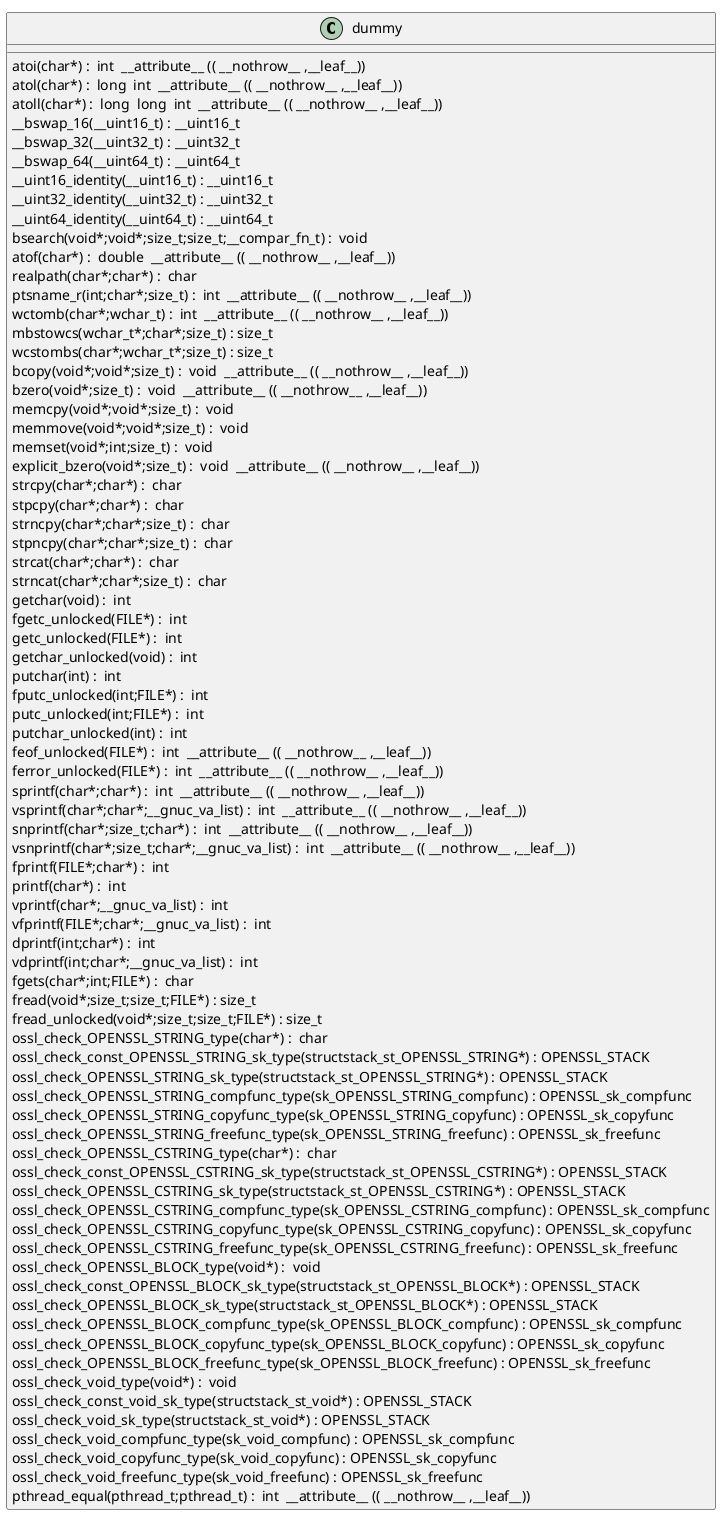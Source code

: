 @startuml
!pragma layout smetana
class dummy {
atoi(char*) :  int  __attribute__ (( __nothrow__ ,__leaf__)) [[[./../../.././qc/crypto/aes/aes_ige.c.html#200]]]
atol(char*) :  long  int  __attribute__ (( __nothrow__ ,__leaf__)) [[[./../../.././qc/crypto/aes/aes_ige.c.html#205]]]
atoll(char*) :  long  long  int  __attribute__ (( __nothrow__ ,__leaf__)) [[[./../../.././qc/crypto/aes/aes_ige.c.html#212]]]
__bswap_16(__uint16_t) : __uint16_t [[[./../../.././qc/crypto/aes/aes_ige.c.html#512]]]
__bswap_32(__uint32_t) : __uint32_t [[[./../../.././qc/crypto/aes/aes_ige.c.html#527]]]
__bswap_64(__uint64_t) : __uint64_t [[[./../../.././qc/crypto/aes/aes_ige.c.html#537]]]
__uint16_identity(__uint16_t) : __uint16_t [[[./../../.././qc/crypto/aes/aes_ige.c.html#549]]]
__uint32_identity(__uint32_t) : __uint32_t [[[./../../.././qc/crypto/aes/aes_ige.c.html#555]]]
__uint64_identity(__uint64_t) : __uint64_t [[[./../../.././qc/crypto/aes/aes_ige.c.html#561]]]
bsearch(void*;void*;size_t;size_t;__compar_fn_t) :  void  [[[./../../.././qc/crypto/aes/aes_ige.c.html#1229]]]
atof(char*) :  double  __attribute__ (( __nothrow__ ,__leaf__)) [[[./../../.././qc/crypto/aes/aes_ige.c.html#1]]]
realpath(char*;char*) :  char  [[[./../../.././qc/crypto/aes/aes_ige.c.html#1]]]
ptsname_r(int;char*;size_t) :  int  __attribute__ (( __nothrow__ ,__leaf__)) [[[./../../.././qc/crypto/aes/aes_ige.c.html#1]]]
wctomb(char*;wchar_t) :  int  __attribute__ (( __nothrow__ ,__leaf__)) [[[./../../.././qc/crypto/aes/aes_ige.c.html#1]]]
mbstowcs(wchar_t*;char*;size_t) : size_t [[[./../../.././qc/crypto/aes/aes_ige.c.html#1]]]
wcstombs(char*;wchar_t*;size_t) : size_t [[[./../../.././qc/crypto/aes/aes_ige.c.html#1]]]
bcopy(void*;void*;size_t) :  void  __attribute__ (( __nothrow__ ,__leaf__)) [[[./../../.././qc/crypto/aes/aes_ige.c.html#1]]]
bzero(void*;size_t) :  void  __attribute__ (( __nothrow__ ,__leaf__)) [[[./../../.././qc/crypto/aes/aes_ige.c.html#1]]]
memcpy(void*;void*;size_t) :  void  [[[./../../.././qc/crypto/aes/aes_ige.c.html#1]]]
memmove(void*;void*;size_t) :  void  [[[./../../.././qc/crypto/aes/aes_ige.c.html#1]]]
memset(void*;int;size_t) :  void  [[[./../../.././qc/crypto/aes/aes_ige.c.html#1]]]
explicit_bzero(void*;size_t) :  void  __attribute__ (( __nothrow__ ,__leaf__)) [[[./../../.././qc/crypto/aes/aes_ige.c.html#1]]]
strcpy(char*;char*) :  char  [[[./../../.././qc/crypto/aes/aes_ige.c.html#1]]]
stpcpy(char*;char*) :  char  [[[./../../.././qc/crypto/aes/aes_ige.c.html#1]]]
strncpy(char*;char*;size_t) :  char  [[[./../../.././qc/crypto/aes/aes_ige.c.html#1]]]
stpncpy(char*;char*;size_t) :  char  [[[./../../.././qc/crypto/aes/aes_ige.c.html#1]]]
strcat(char*;char*) :  char  [[[./../../.././qc/crypto/aes/aes_ige.c.html#1]]]
strncat(char*;char*;size_t) :  char  [[[./../../.././qc/crypto/aes/aes_ige.c.html#1]]]
getchar(void) :  int  [[[./../../.././qc/crypto/aes/aes_ige.c.html#1]]]
fgetc_unlocked(FILE*) :  int  [[[./../../.././qc/crypto/aes/aes_ige.c.html#1]]]
getc_unlocked(FILE*) :  int  [[[./../../.././qc/crypto/aes/aes_ige.c.html#1]]]
getchar_unlocked(void) :  int  [[[./../../.././qc/crypto/aes/aes_ige.c.html#1]]]
putchar(int) :  int  [[[./../../.././qc/crypto/aes/aes_ige.c.html#1]]]
fputc_unlocked(int;FILE*) :  int  [[[./../../.././qc/crypto/aes/aes_ige.c.html#1]]]
putc_unlocked(int;FILE*) :  int  [[[./../../.././qc/crypto/aes/aes_ige.c.html#1]]]
putchar_unlocked(int) :  int  [[[./../../.././qc/crypto/aes/aes_ige.c.html#1]]]
feof_unlocked(FILE*) :  int  __attribute__ (( __nothrow__ ,__leaf__)) [[[./../../.././qc/crypto/aes/aes_ige.c.html#1]]]
ferror_unlocked(FILE*) :  int  __attribute__ (( __nothrow__ ,__leaf__)) [[[./../../.././qc/crypto/aes/aes_ige.c.html#1]]]
sprintf(char*;char*) :  int  __attribute__ (( __nothrow__ ,__leaf__)) [[[./../../.././qc/crypto/aes/aes_ige.c.html#1]]]
vsprintf(char*;char*;__gnuc_va_list) :  int  __attribute__ (( __nothrow__ ,__leaf__)) [[[./../../.././qc/crypto/aes/aes_ige.c.html#1]]]
snprintf(char*;size_t;char*) :  int  __attribute__ (( __nothrow__ ,__leaf__)) [[[./../../.././qc/crypto/aes/aes_ige.c.html#1]]]
vsnprintf(char*;size_t;char*;__gnuc_va_list) :  int  __attribute__ (( __nothrow__ ,__leaf__)) [[[./../../.././qc/crypto/aes/aes_ige.c.html#1]]]
fprintf(FILE*;char*) :  int  [[[./../../.././qc/crypto/aes/aes_ige.c.html#1]]]
printf(char*) :  int  [[[./../../.././qc/crypto/aes/aes_ige.c.html#1]]]
vprintf(char*;__gnuc_va_list) :  int  [[[./../../.././qc/crypto/aes/aes_ige.c.html#1]]]
vfprintf(FILE*;char*;__gnuc_va_list) :  int  [[[./../../.././qc/crypto/aes/aes_ige.c.html#1]]]
dprintf(int;char*) :  int  [[[./../../.././qc/crypto/aes/aes_ige.c.html#1]]]
vdprintf(int;char*;__gnuc_va_list) :  int  [[[./../../.././qc/crypto/aes/aes_ige.c.html#1]]]
fgets(char*;int;FILE*) :  char  [[[./../../.././qc/crypto/aes/aes_ige.c.html#1]]]
fread(void*;size_t;size_t;FILE*) : size_t [[[./../../.././qc/crypto/aes/aes_ige.c.html#1]]]
fread_unlocked(void*;size_t;size_t;FILE*) : size_t [[[./../../.././qc/crypto/aes/aes_ige.c.html#1]]]
ossl_check_OPENSSL_STRING_type(char*) :  char  [[[./../../.././qc/crypto/aes/aes_ige.c.html#1]]]
ossl_check_const_OPENSSL_STRING_sk_type(structstack_st_OPENSSL_STRING*) : OPENSSL_STACK [[[./../../.././qc/crypto/aes/aes_ige.c.html#1]]]
ossl_check_OPENSSL_STRING_sk_type(structstack_st_OPENSSL_STRING*) : OPENSSL_STACK [[[./../../.././qc/crypto/aes/aes_ige.c.html#1]]]
ossl_check_OPENSSL_STRING_compfunc_type(sk_OPENSSL_STRING_compfunc) : OPENSSL_sk_compfunc [[[./../../.././qc/crypto/aes/aes_ige.c.html#1]]]
ossl_check_OPENSSL_STRING_copyfunc_type(sk_OPENSSL_STRING_copyfunc) : OPENSSL_sk_copyfunc [[[./../../.././qc/crypto/aes/aes_ige.c.html#1]]]
ossl_check_OPENSSL_STRING_freefunc_type(sk_OPENSSL_STRING_freefunc) : OPENSSL_sk_freefunc [[[./../../.././qc/crypto/aes/aes_ige.c.html#1]]]
ossl_check_OPENSSL_CSTRING_type(char*) :  char  [[[./../../.././qc/crypto/aes/aes_ige.c.html#1]]]
ossl_check_const_OPENSSL_CSTRING_sk_type(structstack_st_OPENSSL_CSTRING*) : OPENSSL_STACK [[[./../../.././qc/crypto/aes/aes_ige.c.html#1]]]
ossl_check_OPENSSL_CSTRING_sk_type(structstack_st_OPENSSL_CSTRING*) : OPENSSL_STACK [[[./../../.././qc/crypto/aes/aes_ige.c.html#1]]]
ossl_check_OPENSSL_CSTRING_compfunc_type(sk_OPENSSL_CSTRING_compfunc) : OPENSSL_sk_compfunc [[[./../../.././qc/crypto/aes/aes_ige.c.html#1]]]
ossl_check_OPENSSL_CSTRING_copyfunc_type(sk_OPENSSL_CSTRING_copyfunc) : OPENSSL_sk_copyfunc [[[./../../.././qc/crypto/aes/aes_ige.c.html#1]]]
ossl_check_OPENSSL_CSTRING_freefunc_type(sk_OPENSSL_CSTRING_freefunc) : OPENSSL_sk_freefunc [[[./../../.././qc/crypto/aes/aes_ige.c.html#1]]]
ossl_check_OPENSSL_BLOCK_type(void*) :  void  [[[./../../.././qc/crypto/aes/aes_ige.c.html#1]]]
ossl_check_const_OPENSSL_BLOCK_sk_type(structstack_st_OPENSSL_BLOCK*) : OPENSSL_STACK [[[./../../.././qc/crypto/aes/aes_ige.c.html#1]]]
ossl_check_OPENSSL_BLOCK_sk_type(structstack_st_OPENSSL_BLOCK*) : OPENSSL_STACK [[[./../../.././qc/crypto/aes/aes_ige.c.html#1]]]
ossl_check_OPENSSL_BLOCK_compfunc_type(sk_OPENSSL_BLOCK_compfunc) : OPENSSL_sk_compfunc [[[./../../.././qc/crypto/aes/aes_ige.c.html#1]]]
ossl_check_OPENSSL_BLOCK_copyfunc_type(sk_OPENSSL_BLOCK_copyfunc) : OPENSSL_sk_copyfunc [[[./../../.././qc/crypto/aes/aes_ige.c.html#1]]]
ossl_check_OPENSSL_BLOCK_freefunc_type(sk_OPENSSL_BLOCK_freefunc) : OPENSSL_sk_freefunc [[[./../../.././qc/crypto/aes/aes_ige.c.html#1]]]
ossl_check_void_type(void*) :  void  [[[./../../.././qc/crypto/aes/aes_ige.c.html#1]]]
ossl_check_const_void_sk_type(structstack_st_void*) : OPENSSL_STACK [[[./../../.././qc/crypto/aes/aes_ige.c.html#1]]]
ossl_check_void_sk_type(structstack_st_void*) : OPENSSL_STACK [[[./../../.././qc/crypto/aes/aes_ige.c.html#1]]]
ossl_check_void_compfunc_type(sk_void_compfunc) : OPENSSL_sk_compfunc [[[./../../.././qc/crypto/aes/aes_ige.c.html#1]]]
ossl_check_void_copyfunc_type(sk_void_copyfunc) : OPENSSL_sk_copyfunc [[[./../../.././qc/crypto/aes/aes_ige.c.html#1]]]
ossl_check_void_freefunc_type(sk_void_freefunc) : OPENSSL_sk_freefunc [[[./../../.././qc/crypto/aes/aes_ige.c.html#1]]]
pthread_equal(pthread_t;pthread_t) :  int  __attribute__ (( __nothrow__ ,__leaf__)) [[[./../../.././qc/crypto/aes/aes_ige.c.html#1]]]
} 
@enduml
